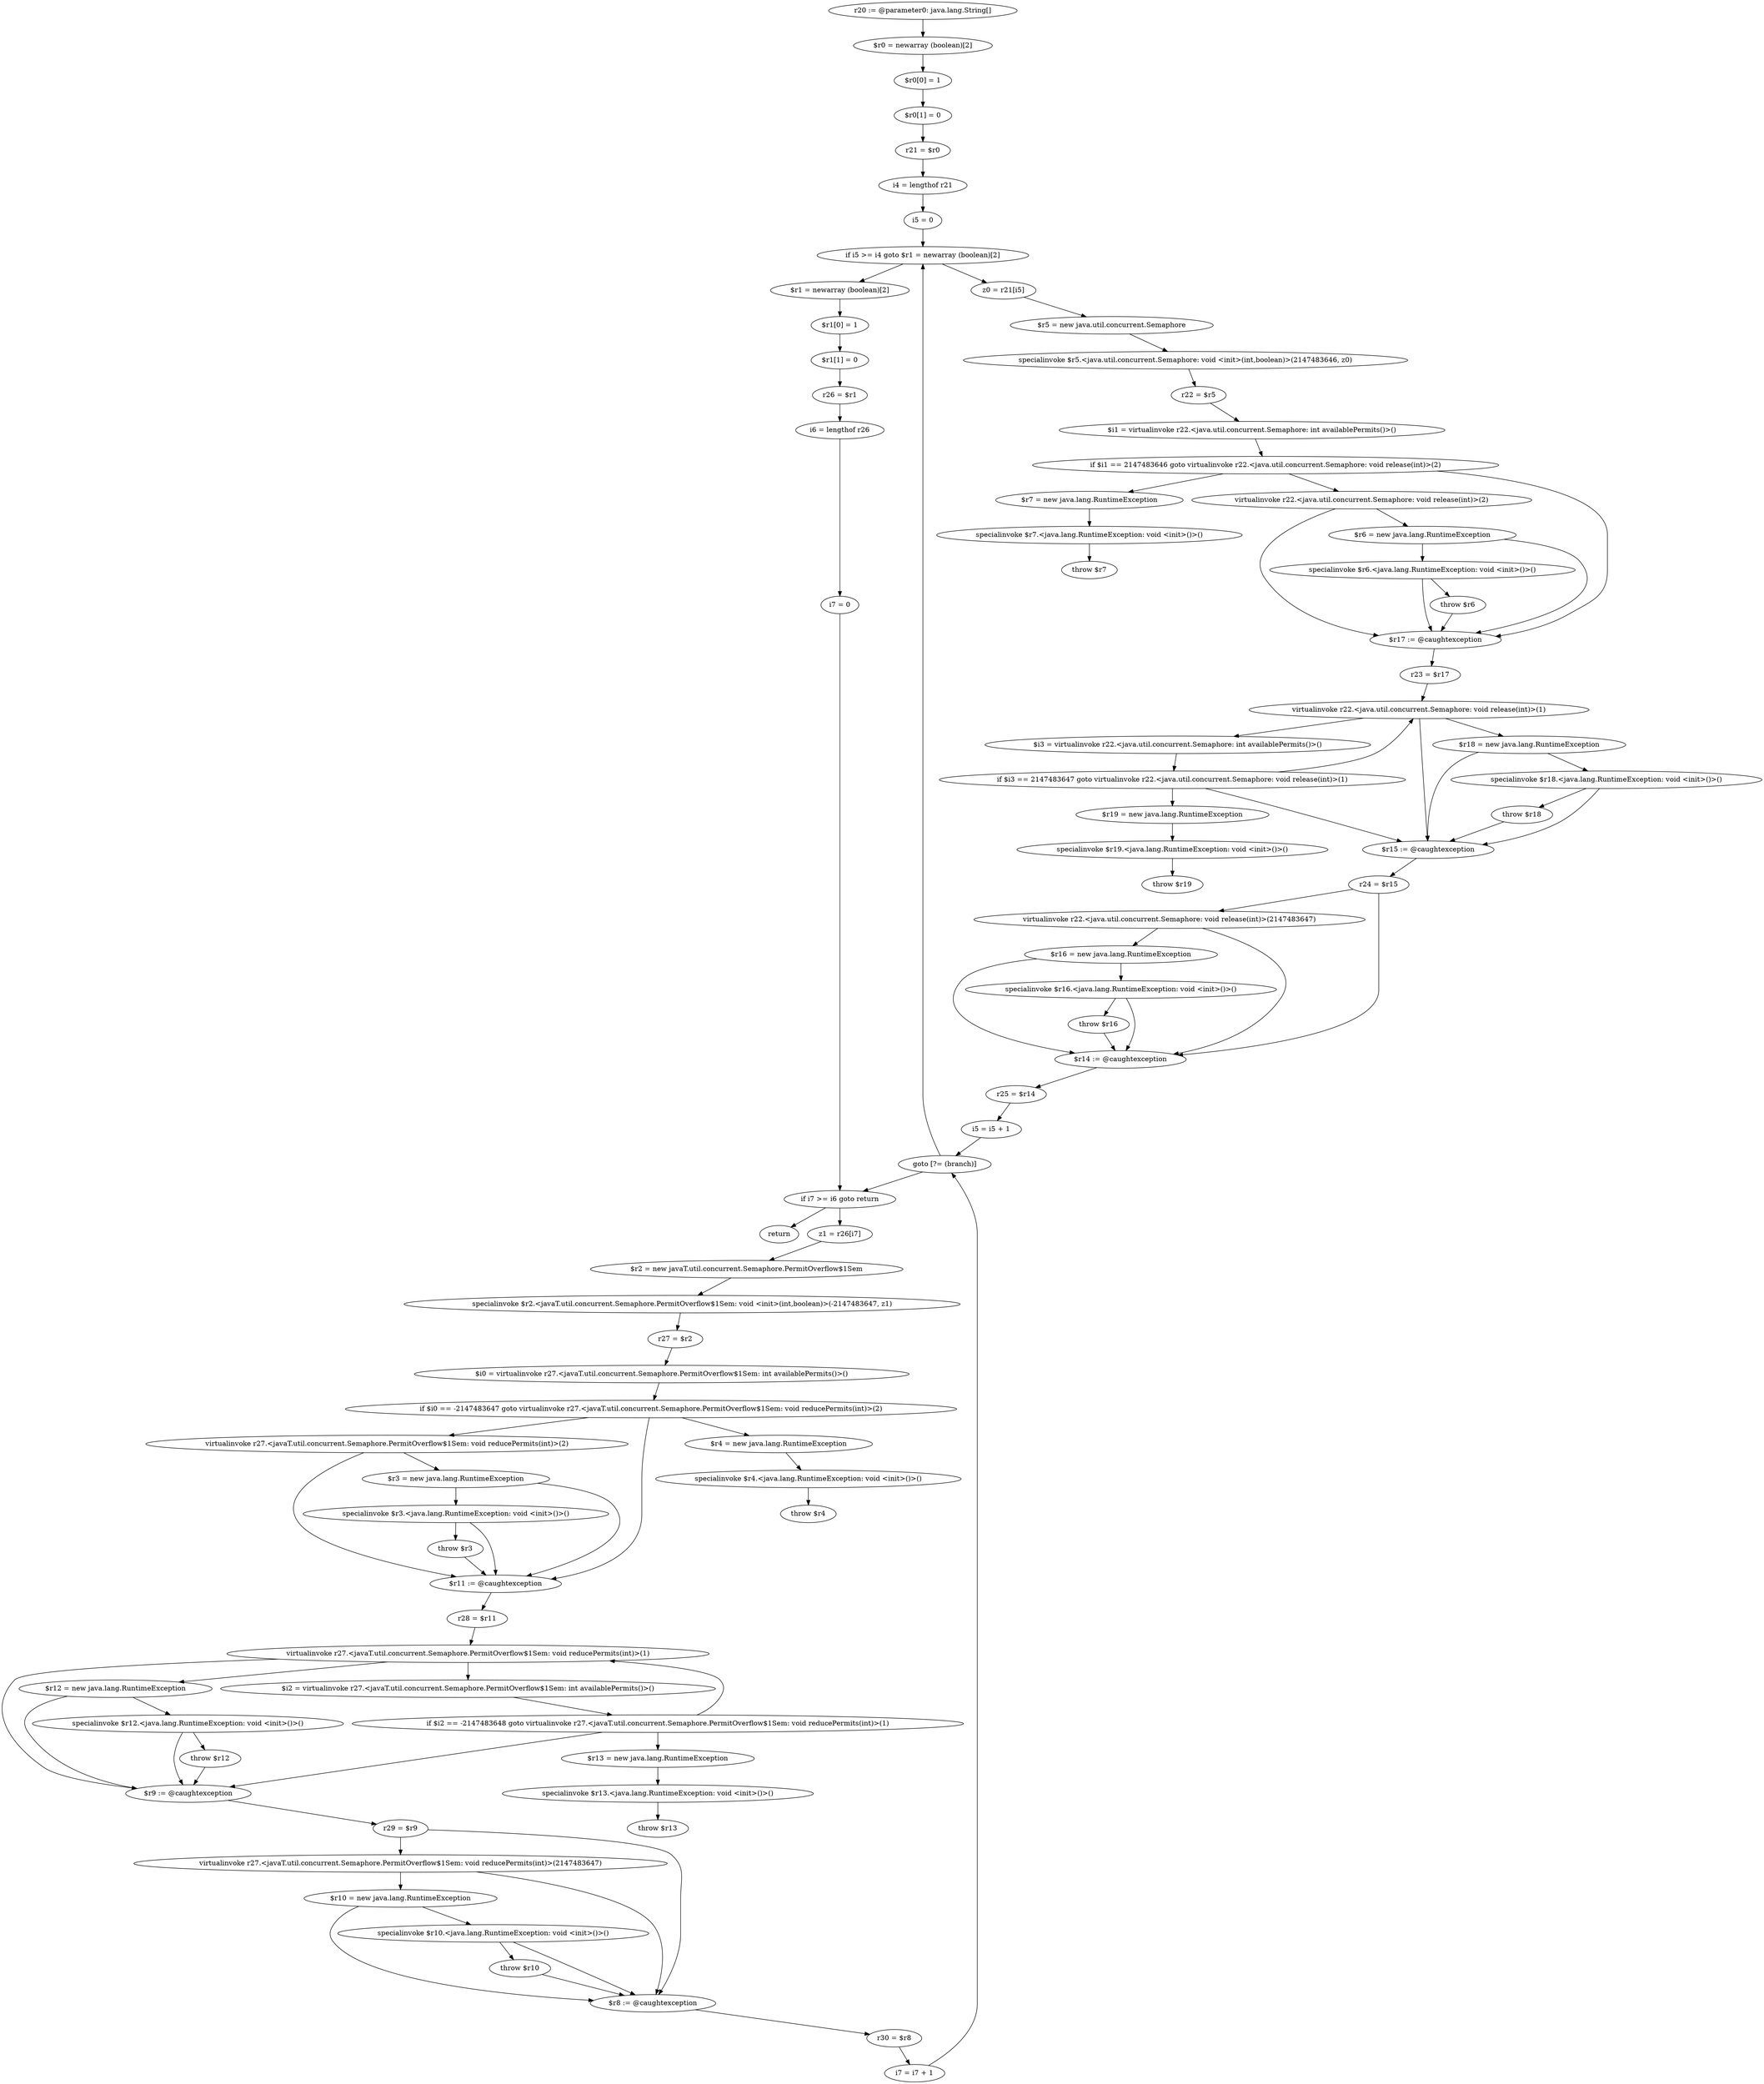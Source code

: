 digraph "unitGraph" {
    "r20 := @parameter0: java.lang.String[]"
    "$r0 = newarray (boolean)[2]"
    "$r0[0] = 1"
    "$r0[1] = 0"
    "r21 = $r0"
    "i4 = lengthof r21"
    "i5 = 0"
    "if i5 >= i4 goto $r1 = newarray (boolean)[2]"
    "z0 = r21[i5]"
    "$r5 = new java.util.concurrent.Semaphore"
    "specialinvoke $r5.<java.util.concurrent.Semaphore: void <init>(int,boolean)>(2147483646, z0)"
    "r22 = $r5"
    "$i1 = virtualinvoke r22.<java.util.concurrent.Semaphore: int availablePermits()>()"
    "if $i1 == 2147483646 goto virtualinvoke r22.<java.util.concurrent.Semaphore: void release(int)>(2)"
    "$r7 = new java.lang.RuntimeException"
    "specialinvoke $r7.<java.lang.RuntimeException: void <init>()>()"
    "throw $r7"
    "virtualinvoke r22.<java.util.concurrent.Semaphore: void release(int)>(2)"
    "$r6 = new java.lang.RuntimeException"
    "specialinvoke $r6.<java.lang.RuntimeException: void <init>()>()"
    "throw $r6"
    "$r17 := @caughtexception"
    "r23 = $r17"
    "virtualinvoke r22.<java.util.concurrent.Semaphore: void release(int)>(1)"
    "$i3 = virtualinvoke r22.<java.util.concurrent.Semaphore: int availablePermits()>()"
    "if $i3 == 2147483647 goto virtualinvoke r22.<java.util.concurrent.Semaphore: void release(int)>(1)"
    "$r19 = new java.lang.RuntimeException"
    "specialinvoke $r19.<java.lang.RuntimeException: void <init>()>()"
    "throw $r19"
    "$r18 = new java.lang.RuntimeException"
    "specialinvoke $r18.<java.lang.RuntimeException: void <init>()>()"
    "throw $r18"
    "$r15 := @caughtexception"
    "r24 = $r15"
    "virtualinvoke r22.<java.util.concurrent.Semaphore: void release(int)>(2147483647)"
    "$r16 = new java.lang.RuntimeException"
    "specialinvoke $r16.<java.lang.RuntimeException: void <init>()>()"
    "throw $r16"
    "$r14 := @caughtexception"
    "r25 = $r14"
    "i5 = i5 + 1"
    "goto [?= (branch)]"
    "$r1 = newarray (boolean)[2]"
    "$r1[0] = 1"
    "$r1[1] = 0"
    "r26 = $r1"
    "i6 = lengthof r26"
    "i7 = 0"
    "if i7 >= i6 goto return"
    "z1 = r26[i7]"
    "$r2 = new javaT.util.concurrent.Semaphore.PermitOverflow$1Sem"
    "specialinvoke $r2.<javaT.util.concurrent.Semaphore.PermitOverflow$1Sem: void <init>(int,boolean)>(-2147483647, z1)"
    "r27 = $r2"
    "$i0 = virtualinvoke r27.<javaT.util.concurrent.Semaphore.PermitOverflow$1Sem: int availablePermits()>()"
    "if $i0 == -2147483647 goto virtualinvoke r27.<javaT.util.concurrent.Semaphore.PermitOverflow$1Sem: void reducePermits(int)>(2)"
    "$r4 = new java.lang.RuntimeException"
    "specialinvoke $r4.<java.lang.RuntimeException: void <init>()>()"
    "throw $r4"
    "virtualinvoke r27.<javaT.util.concurrent.Semaphore.PermitOverflow$1Sem: void reducePermits(int)>(2)"
    "$r3 = new java.lang.RuntimeException"
    "specialinvoke $r3.<java.lang.RuntimeException: void <init>()>()"
    "throw $r3"
    "$r11 := @caughtexception"
    "r28 = $r11"
    "virtualinvoke r27.<javaT.util.concurrent.Semaphore.PermitOverflow$1Sem: void reducePermits(int)>(1)"
    "$i2 = virtualinvoke r27.<javaT.util.concurrent.Semaphore.PermitOverflow$1Sem: int availablePermits()>()"
    "if $i2 == -2147483648 goto virtualinvoke r27.<javaT.util.concurrent.Semaphore.PermitOverflow$1Sem: void reducePermits(int)>(1)"
    "$r13 = new java.lang.RuntimeException"
    "specialinvoke $r13.<java.lang.RuntimeException: void <init>()>()"
    "throw $r13"
    "$r12 = new java.lang.RuntimeException"
    "specialinvoke $r12.<java.lang.RuntimeException: void <init>()>()"
    "throw $r12"
    "$r9 := @caughtexception"
    "r29 = $r9"
    "virtualinvoke r27.<javaT.util.concurrent.Semaphore.PermitOverflow$1Sem: void reducePermits(int)>(2147483647)"
    "$r10 = new java.lang.RuntimeException"
    "specialinvoke $r10.<java.lang.RuntimeException: void <init>()>()"
    "throw $r10"
    "$r8 := @caughtexception"
    "r30 = $r8"
    "i7 = i7 + 1"
    "return"
    "r20 := @parameter0: java.lang.String[]"->"$r0 = newarray (boolean)[2]";
    "$r0 = newarray (boolean)[2]"->"$r0[0] = 1";
    "$r0[0] = 1"->"$r0[1] = 0";
    "$r0[1] = 0"->"r21 = $r0";
    "r21 = $r0"->"i4 = lengthof r21";
    "i4 = lengthof r21"->"i5 = 0";
    "i5 = 0"->"if i5 >= i4 goto $r1 = newarray (boolean)[2]";
    "if i5 >= i4 goto $r1 = newarray (boolean)[2]"->"z0 = r21[i5]";
    "if i5 >= i4 goto $r1 = newarray (boolean)[2]"->"$r1 = newarray (boolean)[2]";
    "z0 = r21[i5]"->"$r5 = new java.util.concurrent.Semaphore";
    "$r5 = new java.util.concurrent.Semaphore"->"specialinvoke $r5.<java.util.concurrent.Semaphore: void <init>(int,boolean)>(2147483646, z0)";
    "specialinvoke $r5.<java.util.concurrent.Semaphore: void <init>(int,boolean)>(2147483646, z0)"->"r22 = $r5";
    "r22 = $r5"->"$i1 = virtualinvoke r22.<java.util.concurrent.Semaphore: int availablePermits()>()";
    "$i1 = virtualinvoke r22.<java.util.concurrent.Semaphore: int availablePermits()>()"->"if $i1 == 2147483646 goto virtualinvoke r22.<java.util.concurrent.Semaphore: void release(int)>(2)";
    "if $i1 == 2147483646 goto virtualinvoke r22.<java.util.concurrent.Semaphore: void release(int)>(2)"->"$r7 = new java.lang.RuntimeException";
    "if $i1 == 2147483646 goto virtualinvoke r22.<java.util.concurrent.Semaphore: void release(int)>(2)"->"virtualinvoke r22.<java.util.concurrent.Semaphore: void release(int)>(2)";
    "if $i1 == 2147483646 goto virtualinvoke r22.<java.util.concurrent.Semaphore: void release(int)>(2)"->"$r17 := @caughtexception";
    "$r7 = new java.lang.RuntimeException"->"specialinvoke $r7.<java.lang.RuntimeException: void <init>()>()";
    "specialinvoke $r7.<java.lang.RuntimeException: void <init>()>()"->"throw $r7";
    "virtualinvoke r22.<java.util.concurrent.Semaphore: void release(int)>(2)"->"$r6 = new java.lang.RuntimeException";
    "virtualinvoke r22.<java.util.concurrent.Semaphore: void release(int)>(2)"->"$r17 := @caughtexception";
    "$r6 = new java.lang.RuntimeException"->"specialinvoke $r6.<java.lang.RuntimeException: void <init>()>()";
    "$r6 = new java.lang.RuntimeException"->"$r17 := @caughtexception";
    "specialinvoke $r6.<java.lang.RuntimeException: void <init>()>()"->"throw $r6";
    "specialinvoke $r6.<java.lang.RuntimeException: void <init>()>()"->"$r17 := @caughtexception";
    "throw $r6"->"$r17 := @caughtexception";
    "$r17 := @caughtexception"->"r23 = $r17";
    "r23 = $r17"->"virtualinvoke r22.<java.util.concurrent.Semaphore: void release(int)>(1)";
    "virtualinvoke r22.<java.util.concurrent.Semaphore: void release(int)>(1)"->"$i3 = virtualinvoke r22.<java.util.concurrent.Semaphore: int availablePermits()>()";
    "$i3 = virtualinvoke r22.<java.util.concurrent.Semaphore: int availablePermits()>()"->"if $i3 == 2147483647 goto virtualinvoke r22.<java.util.concurrent.Semaphore: void release(int)>(1)";
    "if $i3 == 2147483647 goto virtualinvoke r22.<java.util.concurrent.Semaphore: void release(int)>(1)"->"$r19 = new java.lang.RuntimeException";
    "if $i3 == 2147483647 goto virtualinvoke r22.<java.util.concurrent.Semaphore: void release(int)>(1)"->"virtualinvoke r22.<java.util.concurrent.Semaphore: void release(int)>(1)";
    "if $i3 == 2147483647 goto virtualinvoke r22.<java.util.concurrent.Semaphore: void release(int)>(1)"->"$r15 := @caughtexception";
    "$r19 = new java.lang.RuntimeException"->"specialinvoke $r19.<java.lang.RuntimeException: void <init>()>()";
    "specialinvoke $r19.<java.lang.RuntimeException: void <init>()>()"->"throw $r19";
    "virtualinvoke r22.<java.util.concurrent.Semaphore: void release(int)>(1)"->"$r18 = new java.lang.RuntimeException";
    "virtualinvoke r22.<java.util.concurrent.Semaphore: void release(int)>(1)"->"$r15 := @caughtexception";
    "$r18 = new java.lang.RuntimeException"->"specialinvoke $r18.<java.lang.RuntimeException: void <init>()>()";
    "$r18 = new java.lang.RuntimeException"->"$r15 := @caughtexception";
    "specialinvoke $r18.<java.lang.RuntimeException: void <init>()>()"->"throw $r18";
    "specialinvoke $r18.<java.lang.RuntimeException: void <init>()>()"->"$r15 := @caughtexception";
    "throw $r18"->"$r15 := @caughtexception";
    "$r15 := @caughtexception"->"r24 = $r15";
    "r24 = $r15"->"virtualinvoke r22.<java.util.concurrent.Semaphore: void release(int)>(2147483647)";
    "r24 = $r15"->"$r14 := @caughtexception";
    "virtualinvoke r22.<java.util.concurrent.Semaphore: void release(int)>(2147483647)"->"$r16 = new java.lang.RuntimeException";
    "virtualinvoke r22.<java.util.concurrent.Semaphore: void release(int)>(2147483647)"->"$r14 := @caughtexception";
    "$r16 = new java.lang.RuntimeException"->"specialinvoke $r16.<java.lang.RuntimeException: void <init>()>()";
    "$r16 = new java.lang.RuntimeException"->"$r14 := @caughtexception";
    "specialinvoke $r16.<java.lang.RuntimeException: void <init>()>()"->"throw $r16";
    "specialinvoke $r16.<java.lang.RuntimeException: void <init>()>()"->"$r14 := @caughtexception";
    "throw $r16"->"$r14 := @caughtexception";
    "$r14 := @caughtexception"->"r25 = $r14";
    "r25 = $r14"->"i5 = i5 + 1";
    "i5 = i5 + 1"->"goto [?= (branch)]";
    "goto [?= (branch)]"->"if i5 >= i4 goto $r1 = newarray (boolean)[2]";
    "$r1 = newarray (boolean)[2]"->"$r1[0] = 1";
    "$r1[0] = 1"->"$r1[1] = 0";
    "$r1[1] = 0"->"r26 = $r1";
    "r26 = $r1"->"i6 = lengthof r26";
    "i6 = lengthof r26"->"i7 = 0";
    "i7 = 0"->"if i7 >= i6 goto return";
    "if i7 >= i6 goto return"->"z1 = r26[i7]";
    "if i7 >= i6 goto return"->"return";
    "z1 = r26[i7]"->"$r2 = new javaT.util.concurrent.Semaphore.PermitOverflow$1Sem";
    "$r2 = new javaT.util.concurrent.Semaphore.PermitOverflow$1Sem"->"specialinvoke $r2.<javaT.util.concurrent.Semaphore.PermitOverflow$1Sem: void <init>(int,boolean)>(-2147483647, z1)";
    "specialinvoke $r2.<javaT.util.concurrent.Semaphore.PermitOverflow$1Sem: void <init>(int,boolean)>(-2147483647, z1)"->"r27 = $r2";
    "r27 = $r2"->"$i0 = virtualinvoke r27.<javaT.util.concurrent.Semaphore.PermitOverflow$1Sem: int availablePermits()>()";
    "$i0 = virtualinvoke r27.<javaT.util.concurrent.Semaphore.PermitOverflow$1Sem: int availablePermits()>()"->"if $i0 == -2147483647 goto virtualinvoke r27.<javaT.util.concurrent.Semaphore.PermitOverflow$1Sem: void reducePermits(int)>(2)";
    "if $i0 == -2147483647 goto virtualinvoke r27.<javaT.util.concurrent.Semaphore.PermitOverflow$1Sem: void reducePermits(int)>(2)"->"$r4 = new java.lang.RuntimeException";
    "if $i0 == -2147483647 goto virtualinvoke r27.<javaT.util.concurrent.Semaphore.PermitOverflow$1Sem: void reducePermits(int)>(2)"->"virtualinvoke r27.<javaT.util.concurrent.Semaphore.PermitOverflow$1Sem: void reducePermits(int)>(2)";
    "if $i0 == -2147483647 goto virtualinvoke r27.<javaT.util.concurrent.Semaphore.PermitOverflow$1Sem: void reducePermits(int)>(2)"->"$r11 := @caughtexception";
    "$r4 = new java.lang.RuntimeException"->"specialinvoke $r4.<java.lang.RuntimeException: void <init>()>()";
    "specialinvoke $r4.<java.lang.RuntimeException: void <init>()>()"->"throw $r4";
    "virtualinvoke r27.<javaT.util.concurrent.Semaphore.PermitOverflow$1Sem: void reducePermits(int)>(2)"->"$r3 = new java.lang.RuntimeException";
    "virtualinvoke r27.<javaT.util.concurrent.Semaphore.PermitOverflow$1Sem: void reducePermits(int)>(2)"->"$r11 := @caughtexception";
    "$r3 = new java.lang.RuntimeException"->"specialinvoke $r3.<java.lang.RuntimeException: void <init>()>()";
    "$r3 = new java.lang.RuntimeException"->"$r11 := @caughtexception";
    "specialinvoke $r3.<java.lang.RuntimeException: void <init>()>()"->"throw $r3";
    "specialinvoke $r3.<java.lang.RuntimeException: void <init>()>()"->"$r11 := @caughtexception";
    "throw $r3"->"$r11 := @caughtexception";
    "$r11 := @caughtexception"->"r28 = $r11";
    "r28 = $r11"->"virtualinvoke r27.<javaT.util.concurrent.Semaphore.PermitOverflow$1Sem: void reducePermits(int)>(1)";
    "virtualinvoke r27.<javaT.util.concurrent.Semaphore.PermitOverflow$1Sem: void reducePermits(int)>(1)"->"$i2 = virtualinvoke r27.<javaT.util.concurrent.Semaphore.PermitOverflow$1Sem: int availablePermits()>()";
    "$i2 = virtualinvoke r27.<javaT.util.concurrent.Semaphore.PermitOverflow$1Sem: int availablePermits()>()"->"if $i2 == -2147483648 goto virtualinvoke r27.<javaT.util.concurrent.Semaphore.PermitOverflow$1Sem: void reducePermits(int)>(1)";
    "if $i2 == -2147483648 goto virtualinvoke r27.<javaT.util.concurrent.Semaphore.PermitOverflow$1Sem: void reducePermits(int)>(1)"->"$r13 = new java.lang.RuntimeException";
    "if $i2 == -2147483648 goto virtualinvoke r27.<javaT.util.concurrent.Semaphore.PermitOverflow$1Sem: void reducePermits(int)>(1)"->"virtualinvoke r27.<javaT.util.concurrent.Semaphore.PermitOverflow$1Sem: void reducePermits(int)>(1)";
    "if $i2 == -2147483648 goto virtualinvoke r27.<javaT.util.concurrent.Semaphore.PermitOverflow$1Sem: void reducePermits(int)>(1)"->"$r9 := @caughtexception";
    "$r13 = new java.lang.RuntimeException"->"specialinvoke $r13.<java.lang.RuntimeException: void <init>()>()";
    "specialinvoke $r13.<java.lang.RuntimeException: void <init>()>()"->"throw $r13";
    "virtualinvoke r27.<javaT.util.concurrent.Semaphore.PermitOverflow$1Sem: void reducePermits(int)>(1)"->"$r12 = new java.lang.RuntimeException";
    "virtualinvoke r27.<javaT.util.concurrent.Semaphore.PermitOverflow$1Sem: void reducePermits(int)>(1)"->"$r9 := @caughtexception";
    "$r12 = new java.lang.RuntimeException"->"specialinvoke $r12.<java.lang.RuntimeException: void <init>()>()";
    "$r12 = new java.lang.RuntimeException"->"$r9 := @caughtexception";
    "specialinvoke $r12.<java.lang.RuntimeException: void <init>()>()"->"throw $r12";
    "specialinvoke $r12.<java.lang.RuntimeException: void <init>()>()"->"$r9 := @caughtexception";
    "throw $r12"->"$r9 := @caughtexception";
    "$r9 := @caughtexception"->"r29 = $r9";
    "r29 = $r9"->"virtualinvoke r27.<javaT.util.concurrent.Semaphore.PermitOverflow$1Sem: void reducePermits(int)>(2147483647)";
    "r29 = $r9"->"$r8 := @caughtexception";
    "virtualinvoke r27.<javaT.util.concurrent.Semaphore.PermitOverflow$1Sem: void reducePermits(int)>(2147483647)"->"$r10 = new java.lang.RuntimeException";
    "virtualinvoke r27.<javaT.util.concurrent.Semaphore.PermitOverflow$1Sem: void reducePermits(int)>(2147483647)"->"$r8 := @caughtexception";
    "$r10 = new java.lang.RuntimeException"->"specialinvoke $r10.<java.lang.RuntimeException: void <init>()>()";
    "$r10 = new java.lang.RuntimeException"->"$r8 := @caughtexception";
    "specialinvoke $r10.<java.lang.RuntimeException: void <init>()>()"->"throw $r10";
    "specialinvoke $r10.<java.lang.RuntimeException: void <init>()>()"->"$r8 := @caughtexception";
    "throw $r10"->"$r8 := @caughtexception";
    "$r8 := @caughtexception"->"r30 = $r8";
    "r30 = $r8"->"i7 = i7 + 1";
    "i7 = i7 + 1"->"goto [?= (branch)]";
    "goto [?= (branch)]"->"if i7 >= i6 goto return";
}
